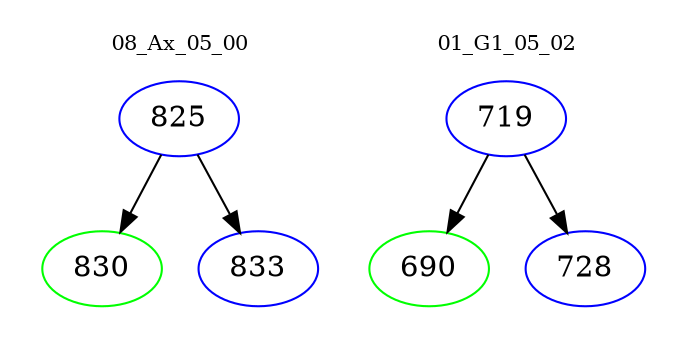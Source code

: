 digraph{
subgraph cluster_0 {
color = white
label = "08_Ax_05_00";
fontsize=10;
T0_825 [label="825", color="blue"]
T0_825 -> T0_830 [color="black"]
T0_830 [label="830", color="green"]
T0_825 -> T0_833 [color="black"]
T0_833 [label="833", color="blue"]
}
subgraph cluster_1 {
color = white
label = "01_G1_05_02";
fontsize=10;
T1_719 [label="719", color="blue"]
T1_719 -> T1_690 [color="black"]
T1_690 [label="690", color="green"]
T1_719 -> T1_728 [color="black"]
T1_728 [label="728", color="blue"]
}
}
